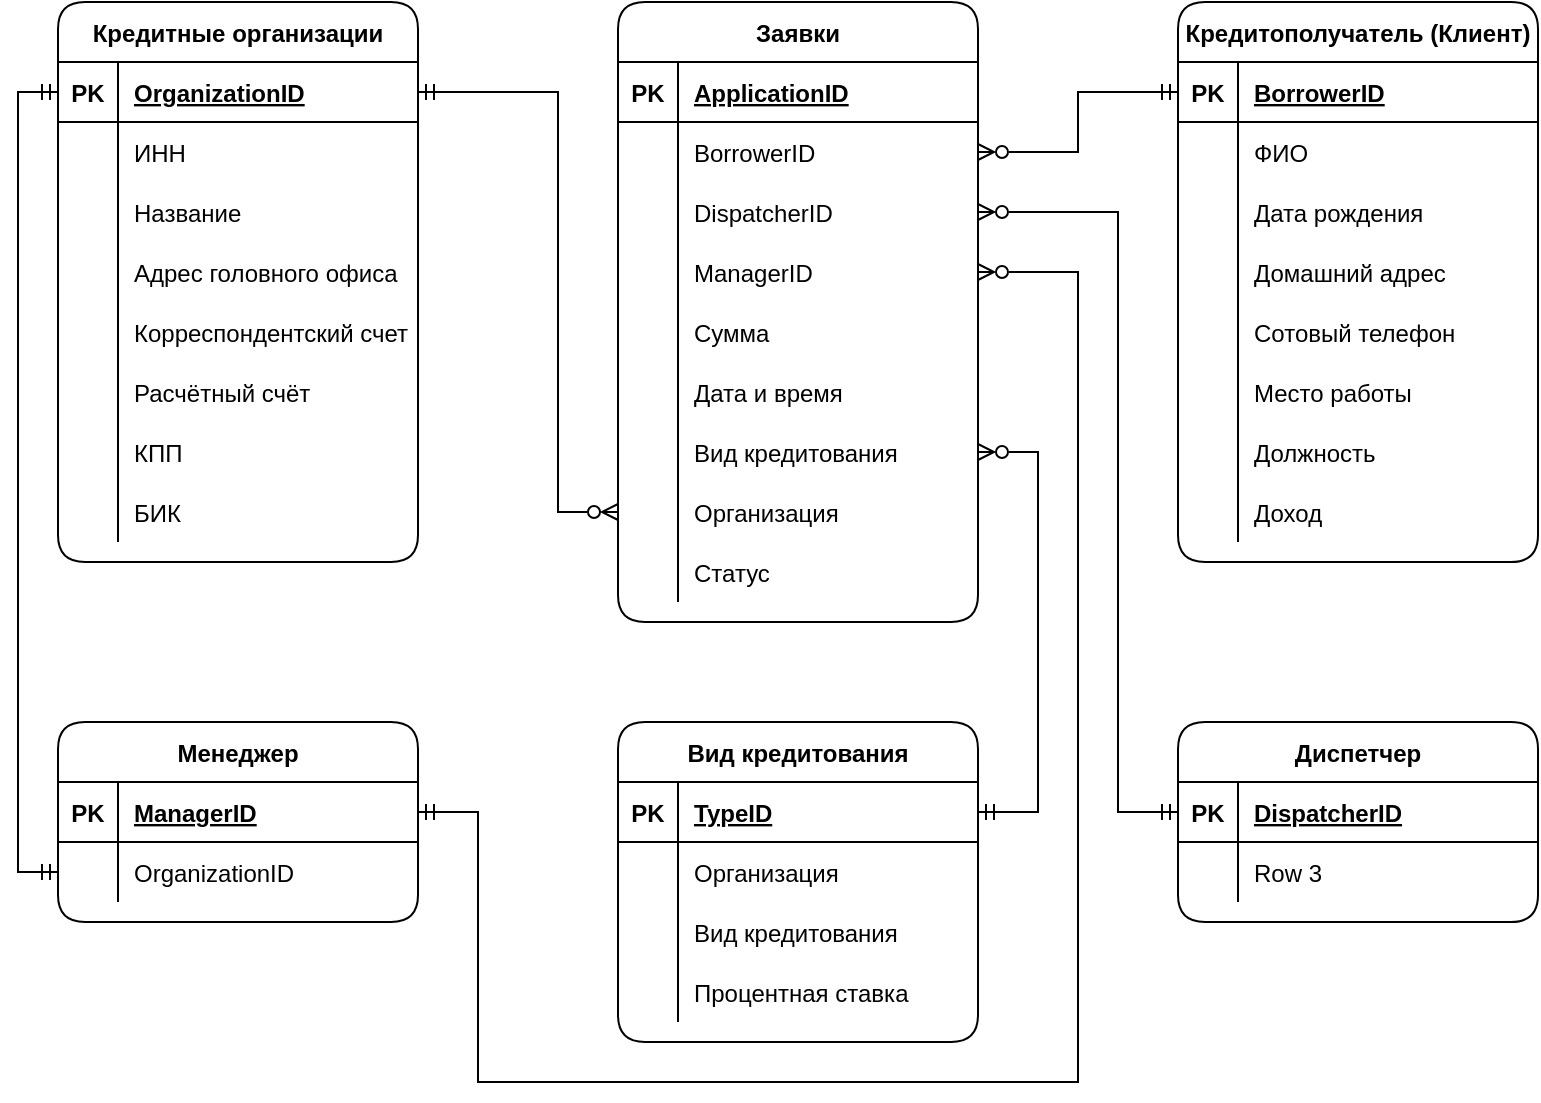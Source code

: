 <mxfile version="15.5.6" type="github">
  <diagram id="STG1CfUJH8_hACuyrtWj" name="Page-1">
    <mxGraphModel dx="1635" dy="909" grid="1" gridSize="10" guides="1" tooltips="1" connect="1" arrows="1" fold="1" page="1" pageScale="1" pageWidth="1169" pageHeight="827" math="0" shadow="0">
      <root>
        <mxCell id="0" />
        <mxCell id="1" parent="0" />
        <mxCell id="UMTiyl8Y94PRi9biplay-1" value="Кредитные организации" style="shape=table;startSize=30;container=1;collapsible=1;childLayout=tableLayout;fixedRows=1;rowLines=0;fontStyle=1;align=center;resizeLast=1;rounded=1;" parent="1" vertex="1">
          <mxGeometry x="80" y="80" width="180" height="280" as="geometry">
            <mxRectangle x="80" y="80" width="180" height="30" as="alternateBounds" />
          </mxGeometry>
        </mxCell>
        <mxCell id="UMTiyl8Y94PRi9biplay-2" value="" style="shape=partialRectangle;collapsible=0;dropTarget=0;pointerEvents=0;fillColor=none;top=0;left=0;bottom=1;right=0;points=[[0,0.5],[1,0.5]];portConstraint=eastwest;" parent="UMTiyl8Y94PRi9biplay-1" vertex="1">
          <mxGeometry y="30" width="180" height="30" as="geometry" />
        </mxCell>
        <mxCell id="UMTiyl8Y94PRi9biplay-3" value="PK" style="shape=partialRectangle;connectable=0;fillColor=none;top=0;left=0;bottom=0;right=0;fontStyle=1;overflow=hidden;" parent="UMTiyl8Y94PRi9biplay-2" vertex="1">
          <mxGeometry width="30" height="30" as="geometry">
            <mxRectangle width="30" height="30" as="alternateBounds" />
          </mxGeometry>
        </mxCell>
        <mxCell id="UMTiyl8Y94PRi9biplay-4" value="OrganizationID" style="shape=partialRectangle;connectable=0;fillColor=none;top=0;left=0;bottom=0;right=0;align=left;spacingLeft=6;fontStyle=5;overflow=hidden;" parent="UMTiyl8Y94PRi9biplay-2" vertex="1">
          <mxGeometry x="30" width="150" height="30" as="geometry">
            <mxRectangle width="150" height="30" as="alternateBounds" />
          </mxGeometry>
        </mxCell>
        <mxCell id="UMTiyl8Y94PRi9biplay-132" style="shape=partialRectangle;collapsible=0;dropTarget=0;pointerEvents=0;fillColor=none;top=0;left=0;bottom=0;right=0;points=[[0,0.5],[1,0.5]];portConstraint=eastwest;" parent="UMTiyl8Y94PRi9biplay-1" vertex="1">
          <mxGeometry y="60" width="180" height="30" as="geometry" />
        </mxCell>
        <mxCell id="UMTiyl8Y94PRi9biplay-133" style="shape=partialRectangle;connectable=0;fillColor=none;top=0;left=0;bottom=0;right=0;editable=1;overflow=hidden;" parent="UMTiyl8Y94PRi9biplay-132" vertex="1">
          <mxGeometry width="30" height="30" as="geometry">
            <mxRectangle width="30" height="30" as="alternateBounds" />
          </mxGeometry>
        </mxCell>
        <mxCell id="UMTiyl8Y94PRi9biplay-134" value="ИНН" style="shape=partialRectangle;connectable=0;fillColor=none;top=0;left=0;bottom=0;right=0;align=left;spacingLeft=6;overflow=hidden;" parent="UMTiyl8Y94PRi9biplay-132" vertex="1">
          <mxGeometry x="30" width="150" height="30" as="geometry">
            <mxRectangle width="150" height="30" as="alternateBounds" />
          </mxGeometry>
        </mxCell>
        <mxCell id="UMTiyl8Y94PRi9biplay-5" value="" style="shape=partialRectangle;collapsible=0;dropTarget=0;pointerEvents=0;fillColor=none;top=0;left=0;bottom=0;right=0;points=[[0,0.5],[1,0.5]];portConstraint=eastwest;" parent="UMTiyl8Y94PRi9biplay-1" vertex="1">
          <mxGeometry y="90" width="180" height="30" as="geometry" />
        </mxCell>
        <mxCell id="UMTiyl8Y94PRi9biplay-6" value="" style="shape=partialRectangle;connectable=0;fillColor=none;top=0;left=0;bottom=0;right=0;editable=1;overflow=hidden;" parent="UMTiyl8Y94PRi9biplay-5" vertex="1">
          <mxGeometry width="30" height="30" as="geometry">
            <mxRectangle width="30" height="30" as="alternateBounds" />
          </mxGeometry>
        </mxCell>
        <mxCell id="UMTiyl8Y94PRi9biplay-7" value="Название" style="shape=partialRectangle;connectable=0;fillColor=none;top=0;left=0;bottom=0;right=0;align=left;spacingLeft=6;overflow=hidden;" parent="UMTiyl8Y94PRi9biplay-5" vertex="1">
          <mxGeometry x="30" width="150" height="30" as="geometry">
            <mxRectangle width="150" height="30" as="alternateBounds" />
          </mxGeometry>
        </mxCell>
        <mxCell id="UMTiyl8Y94PRi9biplay-8" value="" style="shape=partialRectangle;collapsible=0;dropTarget=0;pointerEvents=0;fillColor=none;top=0;left=0;bottom=0;right=0;points=[[0,0.5],[1,0.5]];portConstraint=eastwest;" parent="UMTiyl8Y94PRi9biplay-1" vertex="1">
          <mxGeometry y="120" width="180" height="30" as="geometry" />
        </mxCell>
        <mxCell id="UMTiyl8Y94PRi9biplay-9" value="" style="shape=partialRectangle;connectable=0;fillColor=none;top=0;left=0;bottom=0;right=0;editable=1;overflow=hidden;" parent="UMTiyl8Y94PRi9biplay-8" vertex="1">
          <mxGeometry width="30" height="30" as="geometry">
            <mxRectangle width="30" height="30" as="alternateBounds" />
          </mxGeometry>
        </mxCell>
        <mxCell id="UMTiyl8Y94PRi9biplay-10" value="Адрес головного офиса" style="shape=partialRectangle;connectable=0;fillColor=none;top=0;left=0;bottom=0;right=0;align=left;spacingLeft=6;overflow=hidden;" parent="UMTiyl8Y94PRi9biplay-8" vertex="1">
          <mxGeometry x="30" width="150" height="30" as="geometry">
            <mxRectangle width="150" height="30" as="alternateBounds" />
          </mxGeometry>
        </mxCell>
        <mxCell id="UMTiyl8Y94PRi9biplay-11" value="" style="shape=partialRectangle;collapsible=0;dropTarget=0;pointerEvents=0;fillColor=none;top=0;left=0;bottom=0;right=0;points=[[0,0.5],[1,0.5]];portConstraint=eastwest;" parent="UMTiyl8Y94PRi9biplay-1" vertex="1">
          <mxGeometry y="150" width="180" height="30" as="geometry" />
        </mxCell>
        <mxCell id="UMTiyl8Y94PRi9biplay-12" value="" style="shape=partialRectangle;connectable=0;fillColor=none;top=0;left=0;bottom=0;right=0;editable=1;overflow=hidden;" parent="UMTiyl8Y94PRi9biplay-11" vertex="1">
          <mxGeometry width="30" height="30" as="geometry">
            <mxRectangle width="30" height="30" as="alternateBounds" />
          </mxGeometry>
        </mxCell>
        <mxCell id="UMTiyl8Y94PRi9biplay-13" value="Корреспондентский счет" style="shape=partialRectangle;connectable=0;fillColor=none;top=0;left=0;bottom=0;right=0;align=left;spacingLeft=6;overflow=hidden;" parent="UMTiyl8Y94PRi9biplay-11" vertex="1">
          <mxGeometry x="30" width="150" height="30" as="geometry">
            <mxRectangle width="150" height="30" as="alternateBounds" />
          </mxGeometry>
        </mxCell>
        <mxCell id="UMTiyl8Y94PRi9biplay-14" style="shape=partialRectangle;collapsible=0;dropTarget=0;pointerEvents=0;fillColor=none;top=0;left=0;bottom=0;right=0;points=[[0,0.5],[1,0.5]];portConstraint=eastwest;" parent="UMTiyl8Y94PRi9biplay-1" vertex="1">
          <mxGeometry y="180" width="180" height="30" as="geometry" />
        </mxCell>
        <mxCell id="UMTiyl8Y94PRi9biplay-15" style="shape=partialRectangle;connectable=0;fillColor=none;top=0;left=0;bottom=0;right=0;editable=1;overflow=hidden;" parent="UMTiyl8Y94PRi9biplay-14" vertex="1">
          <mxGeometry width="30" height="30" as="geometry">
            <mxRectangle width="30" height="30" as="alternateBounds" />
          </mxGeometry>
        </mxCell>
        <mxCell id="UMTiyl8Y94PRi9biplay-16" value="Расчётный счёт" style="shape=partialRectangle;connectable=0;fillColor=none;top=0;left=0;bottom=0;right=0;align=left;spacingLeft=6;overflow=hidden;" parent="UMTiyl8Y94PRi9biplay-14" vertex="1">
          <mxGeometry x="30" width="150" height="30" as="geometry">
            <mxRectangle width="150" height="30" as="alternateBounds" />
          </mxGeometry>
        </mxCell>
        <mxCell id="UMTiyl8Y94PRi9biplay-17" style="shape=partialRectangle;collapsible=0;dropTarget=0;pointerEvents=0;fillColor=none;top=0;left=0;bottom=0;right=0;points=[[0,0.5],[1,0.5]];portConstraint=eastwest;" parent="UMTiyl8Y94PRi9biplay-1" vertex="1">
          <mxGeometry y="210" width="180" height="30" as="geometry" />
        </mxCell>
        <mxCell id="UMTiyl8Y94PRi9biplay-18" style="shape=partialRectangle;connectable=0;fillColor=none;top=0;left=0;bottom=0;right=0;editable=1;overflow=hidden;" parent="UMTiyl8Y94PRi9biplay-17" vertex="1">
          <mxGeometry width="30" height="30" as="geometry">
            <mxRectangle width="30" height="30" as="alternateBounds" />
          </mxGeometry>
        </mxCell>
        <mxCell id="UMTiyl8Y94PRi9biplay-19" value="КПП" style="shape=partialRectangle;connectable=0;fillColor=none;top=0;left=0;bottom=0;right=0;align=left;spacingLeft=6;overflow=hidden;" parent="UMTiyl8Y94PRi9biplay-17" vertex="1">
          <mxGeometry x="30" width="150" height="30" as="geometry">
            <mxRectangle width="150" height="30" as="alternateBounds" />
          </mxGeometry>
        </mxCell>
        <mxCell id="UMTiyl8Y94PRi9biplay-20" style="shape=partialRectangle;collapsible=0;dropTarget=0;pointerEvents=0;fillColor=none;top=0;left=0;bottom=0;right=0;points=[[0,0.5],[1,0.5]];portConstraint=eastwest;" parent="UMTiyl8Y94PRi9biplay-1" vertex="1">
          <mxGeometry y="240" width="180" height="30" as="geometry" />
        </mxCell>
        <mxCell id="UMTiyl8Y94PRi9biplay-21" style="shape=partialRectangle;connectable=0;fillColor=none;top=0;left=0;bottom=0;right=0;editable=1;overflow=hidden;" parent="UMTiyl8Y94PRi9biplay-20" vertex="1">
          <mxGeometry width="30" height="30" as="geometry">
            <mxRectangle width="30" height="30" as="alternateBounds" />
          </mxGeometry>
        </mxCell>
        <mxCell id="UMTiyl8Y94PRi9biplay-22" value="БИК" style="shape=partialRectangle;connectable=0;fillColor=none;top=0;left=0;bottom=0;right=0;align=left;spacingLeft=6;overflow=hidden;" parent="UMTiyl8Y94PRi9biplay-20" vertex="1">
          <mxGeometry x="30" width="150" height="30" as="geometry">
            <mxRectangle width="150" height="30" as="alternateBounds" />
          </mxGeometry>
        </mxCell>
        <mxCell id="UMTiyl8Y94PRi9biplay-23" value="Вид кредитования" style="shape=table;startSize=30;container=1;collapsible=1;childLayout=tableLayout;fixedRows=1;rowLines=0;fontStyle=1;align=center;resizeLast=1;rounded=1;" parent="1" vertex="1">
          <mxGeometry x="360" y="440" width="180" height="160" as="geometry" />
        </mxCell>
        <mxCell id="UMTiyl8Y94PRi9biplay-24" value="" style="shape=partialRectangle;collapsible=0;dropTarget=0;pointerEvents=0;fillColor=none;top=0;left=0;bottom=1;right=0;points=[[0,0.5],[1,0.5]];portConstraint=eastwest;rounded=1;" parent="UMTiyl8Y94PRi9biplay-23" vertex="1">
          <mxGeometry y="30" width="180" height="30" as="geometry" />
        </mxCell>
        <mxCell id="UMTiyl8Y94PRi9biplay-25" value="PK" style="shape=partialRectangle;connectable=0;fillColor=none;top=0;left=0;bottom=0;right=0;fontStyle=1;overflow=hidden;rounded=1;" parent="UMTiyl8Y94PRi9biplay-24" vertex="1">
          <mxGeometry width="30" height="30" as="geometry">
            <mxRectangle width="30" height="30" as="alternateBounds" />
          </mxGeometry>
        </mxCell>
        <mxCell id="UMTiyl8Y94PRi9biplay-26" value="TypeID" style="shape=partialRectangle;connectable=0;fillColor=none;top=0;left=0;bottom=0;right=0;align=left;spacingLeft=6;fontStyle=5;overflow=hidden;rounded=1;" parent="UMTiyl8Y94PRi9biplay-24" vertex="1">
          <mxGeometry x="30" width="150" height="30" as="geometry">
            <mxRectangle width="150" height="30" as="alternateBounds" />
          </mxGeometry>
        </mxCell>
        <mxCell id="UMTiyl8Y94PRi9biplay-129" style="shape=partialRectangle;collapsible=0;dropTarget=0;pointerEvents=0;fillColor=none;top=0;left=0;bottom=0;right=0;points=[[0,0.5],[1,0.5]];portConstraint=eastwest;rounded=1;" parent="UMTiyl8Y94PRi9biplay-23" vertex="1">
          <mxGeometry y="60" width="180" height="30" as="geometry" />
        </mxCell>
        <mxCell id="UMTiyl8Y94PRi9biplay-130" style="shape=partialRectangle;connectable=0;fillColor=none;top=0;left=0;bottom=0;right=0;editable=1;overflow=hidden;rounded=1;" parent="UMTiyl8Y94PRi9biplay-129" vertex="1">
          <mxGeometry width="30" height="30" as="geometry">
            <mxRectangle width="30" height="30" as="alternateBounds" />
          </mxGeometry>
        </mxCell>
        <mxCell id="UMTiyl8Y94PRi9biplay-131" value="Организация" style="shape=partialRectangle;connectable=0;fillColor=none;top=0;left=0;bottom=0;right=0;align=left;spacingLeft=6;overflow=hidden;rounded=1;" parent="UMTiyl8Y94PRi9biplay-129" vertex="1">
          <mxGeometry x="30" width="150" height="30" as="geometry">
            <mxRectangle width="150" height="30" as="alternateBounds" />
          </mxGeometry>
        </mxCell>
        <mxCell id="UMTiyl8Y94PRi9biplay-27" value="" style="shape=partialRectangle;collapsible=0;dropTarget=0;pointerEvents=0;fillColor=none;top=0;left=0;bottom=0;right=0;points=[[0,0.5],[1,0.5]];portConstraint=eastwest;rounded=1;" parent="UMTiyl8Y94PRi9biplay-23" vertex="1">
          <mxGeometry y="90" width="180" height="30" as="geometry" />
        </mxCell>
        <mxCell id="UMTiyl8Y94PRi9biplay-28" value="" style="shape=partialRectangle;connectable=0;fillColor=none;top=0;left=0;bottom=0;right=0;editable=1;overflow=hidden;rounded=1;" parent="UMTiyl8Y94PRi9biplay-27" vertex="1">
          <mxGeometry width="30" height="30" as="geometry">
            <mxRectangle width="30" height="30" as="alternateBounds" />
          </mxGeometry>
        </mxCell>
        <mxCell id="UMTiyl8Y94PRi9biplay-29" value="Вид кредитования" style="shape=partialRectangle;connectable=0;fillColor=none;top=0;left=0;bottom=0;right=0;align=left;spacingLeft=6;overflow=hidden;rounded=1;" parent="UMTiyl8Y94PRi9biplay-27" vertex="1">
          <mxGeometry x="30" width="150" height="30" as="geometry">
            <mxRectangle width="150" height="30" as="alternateBounds" />
          </mxGeometry>
        </mxCell>
        <mxCell id="UMTiyl8Y94PRi9biplay-30" value="" style="shape=partialRectangle;collapsible=0;dropTarget=0;pointerEvents=0;fillColor=none;top=0;left=0;bottom=0;right=0;points=[[0,0.5],[1,0.5]];portConstraint=eastwest;rounded=1;" parent="UMTiyl8Y94PRi9biplay-23" vertex="1">
          <mxGeometry y="120" width="180" height="30" as="geometry" />
        </mxCell>
        <mxCell id="UMTiyl8Y94PRi9biplay-31" value="" style="shape=partialRectangle;connectable=0;fillColor=none;top=0;left=0;bottom=0;right=0;editable=1;overflow=hidden;rounded=1;" parent="UMTiyl8Y94PRi9biplay-30" vertex="1">
          <mxGeometry width="30" height="30" as="geometry">
            <mxRectangle width="30" height="30" as="alternateBounds" />
          </mxGeometry>
        </mxCell>
        <mxCell id="UMTiyl8Y94PRi9biplay-32" value="Процентная ставка" style="shape=partialRectangle;connectable=0;fillColor=none;top=0;left=0;bottom=0;right=0;align=left;spacingLeft=6;overflow=hidden;rounded=1;" parent="UMTiyl8Y94PRi9biplay-30" vertex="1">
          <mxGeometry x="30" width="150" height="30" as="geometry">
            <mxRectangle width="150" height="30" as="alternateBounds" />
          </mxGeometry>
        </mxCell>
        <mxCell id="UMTiyl8Y94PRi9biplay-36" value="Кредитополучатель (Клиент)" style="shape=table;startSize=30;container=1;collapsible=1;childLayout=tableLayout;fixedRows=1;rowLines=0;fontStyle=1;align=center;resizeLast=1;rounded=1;" parent="1" vertex="1">
          <mxGeometry x="640" y="80" width="180" height="280" as="geometry">
            <mxRectangle x="640" y="80" width="200" height="30" as="alternateBounds" />
          </mxGeometry>
        </mxCell>
        <mxCell id="UMTiyl8Y94PRi9biplay-37" value="" style="shape=partialRectangle;collapsible=0;dropTarget=0;pointerEvents=0;fillColor=none;top=0;left=0;bottom=1;right=0;points=[[0,0.5],[1,0.5]];portConstraint=eastwest;rounded=1;" parent="UMTiyl8Y94PRi9biplay-36" vertex="1">
          <mxGeometry y="30" width="180" height="30" as="geometry" />
        </mxCell>
        <mxCell id="UMTiyl8Y94PRi9biplay-38" value="PK" style="shape=partialRectangle;connectable=0;fillColor=none;top=0;left=0;bottom=0;right=0;fontStyle=1;overflow=hidden;rounded=1;" parent="UMTiyl8Y94PRi9biplay-37" vertex="1">
          <mxGeometry width="30" height="30" as="geometry">
            <mxRectangle width="30" height="30" as="alternateBounds" />
          </mxGeometry>
        </mxCell>
        <mxCell id="UMTiyl8Y94PRi9biplay-39" value="BorrowerID" style="shape=partialRectangle;connectable=0;fillColor=none;top=0;left=0;bottom=0;right=0;align=left;spacingLeft=6;fontStyle=5;overflow=hidden;rounded=1;" parent="UMTiyl8Y94PRi9biplay-37" vertex="1">
          <mxGeometry x="30" width="150" height="30" as="geometry">
            <mxRectangle width="150" height="30" as="alternateBounds" />
          </mxGeometry>
        </mxCell>
        <mxCell id="UMTiyl8Y94PRi9biplay-40" value="" style="shape=partialRectangle;collapsible=0;dropTarget=0;pointerEvents=0;fillColor=none;top=0;left=0;bottom=0;right=0;points=[[0,0.5],[1,0.5]];portConstraint=eastwest;rounded=1;" parent="UMTiyl8Y94PRi9biplay-36" vertex="1">
          <mxGeometry y="60" width="180" height="30" as="geometry" />
        </mxCell>
        <mxCell id="UMTiyl8Y94PRi9biplay-41" value="" style="shape=partialRectangle;connectable=0;fillColor=none;top=0;left=0;bottom=0;right=0;editable=1;overflow=hidden;rounded=1;" parent="UMTiyl8Y94PRi9biplay-40" vertex="1">
          <mxGeometry width="30" height="30" as="geometry">
            <mxRectangle width="30" height="30" as="alternateBounds" />
          </mxGeometry>
        </mxCell>
        <mxCell id="UMTiyl8Y94PRi9biplay-42" value="ФИО" style="shape=partialRectangle;connectable=0;fillColor=none;top=0;left=0;bottom=0;right=0;align=left;spacingLeft=6;overflow=hidden;rounded=1;" parent="UMTiyl8Y94PRi9biplay-40" vertex="1">
          <mxGeometry x="30" width="150" height="30" as="geometry">
            <mxRectangle width="150" height="30" as="alternateBounds" />
          </mxGeometry>
        </mxCell>
        <mxCell id="UMTiyl8Y94PRi9biplay-43" value="" style="shape=partialRectangle;collapsible=0;dropTarget=0;pointerEvents=0;fillColor=none;top=0;left=0;bottom=0;right=0;points=[[0,0.5],[1,0.5]];portConstraint=eastwest;rounded=1;" parent="UMTiyl8Y94PRi9biplay-36" vertex="1">
          <mxGeometry y="90" width="180" height="30" as="geometry" />
        </mxCell>
        <mxCell id="UMTiyl8Y94PRi9biplay-44" value="" style="shape=partialRectangle;connectable=0;fillColor=none;top=0;left=0;bottom=0;right=0;editable=1;overflow=hidden;rounded=1;" parent="UMTiyl8Y94PRi9biplay-43" vertex="1">
          <mxGeometry width="30" height="30" as="geometry">
            <mxRectangle width="30" height="30" as="alternateBounds" />
          </mxGeometry>
        </mxCell>
        <mxCell id="UMTiyl8Y94PRi9biplay-45" value="Дата рождения" style="shape=partialRectangle;connectable=0;fillColor=none;top=0;left=0;bottom=0;right=0;align=left;spacingLeft=6;overflow=hidden;rounded=1;" parent="UMTiyl8Y94PRi9biplay-43" vertex="1">
          <mxGeometry x="30" width="150" height="30" as="geometry">
            <mxRectangle width="150" height="30" as="alternateBounds" />
          </mxGeometry>
        </mxCell>
        <mxCell id="UMTiyl8Y94PRi9biplay-46" value="" style="shape=partialRectangle;collapsible=0;dropTarget=0;pointerEvents=0;fillColor=none;top=0;left=0;bottom=0;right=0;points=[[0,0.5],[1,0.5]];portConstraint=eastwest;rounded=1;" parent="UMTiyl8Y94PRi9biplay-36" vertex="1">
          <mxGeometry y="120" width="180" height="30" as="geometry" />
        </mxCell>
        <mxCell id="UMTiyl8Y94PRi9biplay-47" value="" style="shape=partialRectangle;connectable=0;fillColor=none;top=0;left=0;bottom=0;right=0;editable=1;overflow=hidden;rounded=1;" parent="UMTiyl8Y94PRi9biplay-46" vertex="1">
          <mxGeometry width="30" height="30" as="geometry">
            <mxRectangle width="30" height="30" as="alternateBounds" />
          </mxGeometry>
        </mxCell>
        <mxCell id="UMTiyl8Y94PRi9biplay-48" value="Домашний адрес" style="shape=partialRectangle;connectable=0;fillColor=none;top=0;left=0;bottom=0;right=0;align=left;spacingLeft=6;overflow=hidden;rounded=1;" parent="UMTiyl8Y94PRi9biplay-46" vertex="1">
          <mxGeometry x="30" width="150" height="30" as="geometry">
            <mxRectangle width="150" height="30" as="alternateBounds" />
          </mxGeometry>
        </mxCell>
        <mxCell id="UMTiyl8Y94PRi9biplay-91" style="shape=partialRectangle;collapsible=0;dropTarget=0;pointerEvents=0;fillColor=none;top=0;left=0;bottom=0;right=0;points=[[0,0.5],[1,0.5]];portConstraint=eastwest;rounded=1;" parent="UMTiyl8Y94PRi9biplay-36" vertex="1">
          <mxGeometry y="150" width="180" height="30" as="geometry" />
        </mxCell>
        <mxCell id="UMTiyl8Y94PRi9biplay-92" style="shape=partialRectangle;connectable=0;fillColor=none;top=0;left=0;bottom=0;right=0;editable=1;overflow=hidden;rounded=1;" parent="UMTiyl8Y94PRi9biplay-91" vertex="1">
          <mxGeometry width="30" height="30" as="geometry">
            <mxRectangle width="30" height="30" as="alternateBounds" />
          </mxGeometry>
        </mxCell>
        <mxCell id="UMTiyl8Y94PRi9biplay-93" value="Сотовый телефон" style="shape=partialRectangle;connectable=0;fillColor=none;top=0;left=0;bottom=0;right=0;align=left;spacingLeft=6;overflow=hidden;rounded=1;" parent="UMTiyl8Y94PRi9biplay-91" vertex="1">
          <mxGeometry x="30" width="150" height="30" as="geometry">
            <mxRectangle width="150" height="30" as="alternateBounds" />
          </mxGeometry>
        </mxCell>
        <mxCell id="UMTiyl8Y94PRi9biplay-94" style="shape=partialRectangle;collapsible=0;dropTarget=0;pointerEvents=0;fillColor=none;top=0;left=0;bottom=0;right=0;points=[[0,0.5],[1,0.5]];portConstraint=eastwest;rounded=1;" parent="UMTiyl8Y94PRi9biplay-36" vertex="1">
          <mxGeometry y="180" width="180" height="30" as="geometry" />
        </mxCell>
        <mxCell id="UMTiyl8Y94PRi9biplay-95" style="shape=partialRectangle;connectable=0;fillColor=none;top=0;left=0;bottom=0;right=0;editable=1;overflow=hidden;rounded=1;" parent="UMTiyl8Y94PRi9biplay-94" vertex="1">
          <mxGeometry width="30" height="30" as="geometry">
            <mxRectangle width="30" height="30" as="alternateBounds" />
          </mxGeometry>
        </mxCell>
        <mxCell id="UMTiyl8Y94PRi9biplay-96" value="Место работы" style="shape=partialRectangle;connectable=0;fillColor=none;top=0;left=0;bottom=0;right=0;align=left;spacingLeft=6;overflow=hidden;rounded=1;" parent="UMTiyl8Y94PRi9biplay-94" vertex="1">
          <mxGeometry x="30" width="150" height="30" as="geometry">
            <mxRectangle width="150" height="30" as="alternateBounds" />
          </mxGeometry>
        </mxCell>
        <mxCell id="UMTiyl8Y94PRi9biplay-97" style="shape=partialRectangle;collapsible=0;dropTarget=0;pointerEvents=0;fillColor=none;top=0;left=0;bottom=0;right=0;points=[[0,0.5],[1,0.5]];portConstraint=eastwest;rounded=1;" parent="UMTiyl8Y94PRi9biplay-36" vertex="1">
          <mxGeometry y="210" width="180" height="30" as="geometry" />
        </mxCell>
        <mxCell id="UMTiyl8Y94PRi9biplay-98" style="shape=partialRectangle;connectable=0;fillColor=none;top=0;left=0;bottom=0;right=0;editable=1;overflow=hidden;rounded=1;" parent="UMTiyl8Y94PRi9biplay-97" vertex="1">
          <mxGeometry width="30" height="30" as="geometry">
            <mxRectangle width="30" height="30" as="alternateBounds" />
          </mxGeometry>
        </mxCell>
        <mxCell id="UMTiyl8Y94PRi9biplay-99" value="Должность" style="shape=partialRectangle;connectable=0;fillColor=none;top=0;left=0;bottom=0;right=0;align=left;spacingLeft=6;overflow=hidden;rounded=1;" parent="UMTiyl8Y94PRi9biplay-97" vertex="1">
          <mxGeometry x="30" width="150" height="30" as="geometry">
            <mxRectangle width="150" height="30" as="alternateBounds" />
          </mxGeometry>
        </mxCell>
        <mxCell id="UMTiyl8Y94PRi9biplay-100" style="shape=partialRectangle;collapsible=0;dropTarget=0;pointerEvents=0;fillColor=none;top=0;left=0;bottom=0;right=0;points=[[0,0.5],[1,0.5]];portConstraint=eastwest;rounded=1;" parent="UMTiyl8Y94PRi9biplay-36" vertex="1">
          <mxGeometry y="240" width="180" height="30" as="geometry" />
        </mxCell>
        <mxCell id="UMTiyl8Y94PRi9biplay-101" style="shape=partialRectangle;connectable=0;fillColor=none;top=0;left=0;bottom=0;right=0;editable=1;overflow=hidden;rounded=1;" parent="UMTiyl8Y94PRi9biplay-100" vertex="1">
          <mxGeometry width="30" height="30" as="geometry">
            <mxRectangle width="30" height="30" as="alternateBounds" />
          </mxGeometry>
        </mxCell>
        <mxCell id="UMTiyl8Y94PRi9biplay-102" value="Доход" style="shape=partialRectangle;connectable=0;fillColor=none;top=0;left=0;bottom=0;right=0;align=left;spacingLeft=6;overflow=hidden;rounded=1;" parent="UMTiyl8Y94PRi9biplay-100" vertex="1">
          <mxGeometry x="30" width="150" height="30" as="geometry">
            <mxRectangle width="150" height="30" as="alternateBounds" />
          </mxGeometry>
        </mxCell>
        <mxCell id="UMTiyl8Y94PRi9biplay-103" value="Заявки" style="shape=table;startSize=30;container=1;collapsible=1;childLayout=tableLayout;fixedRows=1;rowLines=0;fontStyle=1;align=center;resizeLast=1;rounded=1;" parent="1" vertex="1">
          <mxGeometry x="360" y="80" width="180" height="310" as="geometry">
            <mxRectangle x="360" y="80" width="70" height="30" as="alternateBounds" />
          </mxGeometry>
        </mxCell>
        <mxCell id="UMTiyl8Y94PRi9biplay-104" value="" style="shape=partialRectangle;collapsible=0;dropTarget=0;pointerEvents=0;fillColor=none;top=0;left=0;bottom=1;right=0;points=[[0,0.5],[1,0.5]];portConstraint=eastwest;rounded=1;" parent="UMTiyl8Y94PRi9biplay-103" vertex="1">
          <mxGeometry y="30" width="180" height="30" as="geometry" />
        </mxCell>
        <mxCell id="UMTiyl8Y94PRi9biplay-105" value="PK" style="shape=partialRectangle;connectable=0;fillColor=none;top=0;left=0;bottom=0;right=0;fontStyle=1;overflow=hidden;rounded=1;" parent="UMTiyl8Y94PRi9biplay-104" vertex="1">
          <mxGeometry width="30" height="30" as="geometry">
            <mxRectangle width="30" height="30" as="alternateBounds" />
          </mxGeometry>
        </mxCell>
        <mxCell id="UMTiyl8Y94PRi9biplay-106" value="ApplicationID" style="shape=partialRectangle;connectable=0;fillColor=none;top=0;left=0;bottom=0;right=0;align=left;spacingLeft=6;fontStyle=5;overflow=hidden;rounded=1;" parent="UMTiyl8Y94PRi9biplay-104" vertex="1">
          <mxGeometry x="30" width="150" height="30" as="geometry">
            <mxRectangle width="150" height="30" as="alternateBounds" />
          </mxGeometry>
        </mxCell>
        <mxCell id="UMTiyl8Y94PRi9biplay-107" value="" style="shape=partialRectangle;collapsible=0;dropTarget=0;pointerEvents=0;fillColor=none;top=0;left=0;bottom=0;right=0;points=[[0,0.5],[1,0.5]];portConstraint=eastwest;rounded=1;" parent="UMTiyl8Y94PRi9biplay-103" vertex="1">
          <mxGeometry y="60" width="180" height="30" as="geometry" />
        </mxCell>
        <mxCell id="UMTiyl8Y94PRi9biplay-108" value="" style="shape=partialRectangle;connectable=0;fillColor=none;top=0;left=0;bottom=0;right=0;editable=1;overflow=hidden;rounded=1;" parent="UMTiyl8Y94PRi9biplay-107" vertex="1">
          <mxGeometry width="30" height="30" as="geometry">
            <mxRectangle width="30" height="30" as="alternateBounds" />
          </mxGeometry>
        </mxCell>
        <mxCell id="UMTiyl8Y94PRi9biplay-109" value="BorrowerID" style="shape=partialRectangle;connectable=0;fillColor=none;top=0;left=0;bottom=0;right=0;align=left;spacingLeft=6;overflow=hidden;rounded=1;" parent="UMTiyl8Y94PRi9biplay-107" vertex="1">
          <mxGeometry x="30" width="150" height="30" as="geometry">
            <mxRectangle width="150" height="30" as="alternateBounds" />
          </mxGeometry>
        </mxCell>
        <mxCell id="RsmyekNxW3UlLGh-AEVZ-78" style="shape=partialRectangle;collapsible=0;dropTarget=0;pointerEvents=0;fillColor=none;top=0;left=0;bottom=0;right=0;points=[[0,0.5],[1,0.5]];portConstraint=eastwest;rounded=1;" vertex="1" parent="UMTiyl8Y94PRi9biplay-103">
          <mxGeometry y="90" width="180" height="30" as="geometry" />
        </mxCell>
        <mxCell id="RsmyekNxW3UlLGh-AEVZ-79" style="shape=partialRectangle;connectable=0;fillColor=none;top=0;left=0;bottom=0;right=0;editable=1;overflow=hidden;rounded=1;" vertex="1" parent="RsmyekNxW3UlLGh-AEVZ-78">
          <mxGeometry width="30" height="30" as="geometry">
            <mxRectangle width="30" height="30" as="alternateBounds" />
          </mxGeometry>
        </mxCell>
        <mxCell id="RsmyekNxW3UlLGh-AEVZ-80" value="DispatcherID" style="shape=partialRectangle;connectable=0;fillColor=none;top=0;left=0;bottom=0;right=0;align=left;spacingLeft=6;overflow=hidden;rounded=1;" vertex="1" parent="RsmyekNxW3UlLGh-AEVZ-78">
          <mxGeometry x="30" width="150" height="30" as="geometry">
            <mxRectangle width="150" height="30" as="alternateBounds" />
          </mxGeometry>
        </mxCell>
        <mxCell id="RsmyekNxW3UlLGh-AEVZ-81" style="shape=partialRectangle;collapsible=0;dropTarget=0;pointerEvents=0;fillColor=none;top=0;left=0;bottom=0;right=0;points=[[0,0.5],[1,0.5]];portConstraint=eastwest;rounded=1;" vertex="1" parent="UMTiyl8Y94PRi9biplay-103">
          <mxGeometry y="120" width="180" height="30" as="geometry" />
        </mxCell>
        <mxCell id="RsmyekNxW3UlLGh-AEVZ-82" style="shape=partialRectangle;connectable=0;fillColor=none;top=0;left=0;bottom=0;right=0;editable=1;overflow=hidden;rounded=1;" vertex="1" parent="RsmyekNxW3UlLGh-AEVZ-81">
          <mxGeometry width="30" height="30" as="geometry">
            <mxRectangle width="30" height="30" as="alternateBounds" />
          </mxGeometry>
        </mxCell>
        <mxCell id="RsmyekNxW3UlLGh-AEVZ-83" value="ManagerID" style="shape=partialRectangle;connectable=0;fillColor=none;top=0;left=0;bottom=0;right=0;align=left;spacingLeft=6;overflow=hidden;rounded=1;" vertex="1" parent="RsmyekNxW3UlLGh-AEVZ-81">
          <mxGeometry x="30" width="150" height="30" as="geometry">
            <mxRectangle width="150" height="30" as="alternateBounds" />
          </mxGeometry>
        </mxCell>
        <mxCell id="UMTiyl8Y94PRi9biplay-110" value="" style="shape=partialRectangle;collapsible=0;dropTarget=0;pointerEvents=0;fillColor=none;top=0;left=0;bottom=0;right=0;points=[[0,0.5],[1,0.5]];portConstraint=eastwest;rounded=1;" parent="UMTiyl8Y94PRi9biplay-103" vertex="1">
          <mxGeometry y="150" width="180" height="30" as="geometry" />
        </mxCell>
        <mxCell id="UMTiyl8Y94PRi9biplay-111" value="" style="shape=partialRectangle;connectable=0;fillColor=none;top=0;left=0;bottom=0;right=0;editable=1;overflow=hidden;rounded=1;" parent="UMTiyl8Y94PRi9biplay-110" vertex="1">
          <mxGeometry width="30" height="30" as="geometry">
            <mxRectangle width="30" height="30" as="alternateBounds" />
          </mxGeometry>
        </mxCell>
        <mxCell id="UMTiyl8Y94PRi9biplay-112" value="Сумма" style="shape=partialRectangle;connectable=0;fillColor=none;top=0;left=0;bottom=0;right=0;align=left;spacingLeft=6;overflow=hidden;rounded=1;" parent="UMTiyl8Y94PRi9biplay-110" vertex="1">
          <mxGeometry x="30" width="150" height="30" as="geometry">
            <mxRectangle width="150" height="30" as="alternateBounds" />
          </mxGeometry>
        </mxCell>
        <mxCell id="UMTiyl8Y94PRi9biplay-113" value="" style="shape=partialRectangle;collapsible=0;dropTarget=0;pointerEvents=0;fillColor=none;top=0;left=0;bottom=0;right=0;points=[[0,0.5],[1,0.5]];portConstraint=eastwest;rounded=1;" parent="UMTiyl8Y94PRi9biplay-103" vertex="1">
          <mxGeometry y="180" width="180" height="30" as="geometry" />
        </mxCell>
        <mxCell id="UMTiyl8Y94PRi9biplay-114" value="" style="shape=partialRectangle;connectable=0;fillColor=none;top=0;left=0;bottom=0;right=0;editable=1;overflow=hidden;rounded=1;" parent="UMTiyl8Y94PRi9biplay-113" vertex="1">
          <mxGeometry width="30" height="30" as="geometry">
            <mxRectangle width="30" height="30" as="alternateBounds" />
          </mxGeometry>
        </mxCell>
        <mxCell id="UMTiyl8Y94PRi9biplay-115" value="Дата и время" style="shape=partialRectangle;connectable=0;fillColor=none;top=0;left=0;bottom=0;right=0;align=left;spacingLeft=6;overflow=hidden;rounded=1;" parent="UMTiyl8Y94PRi9biplay-113" vertex="1">
          <mxGeometry x="30" width="150" height="30" as="geometry">
            <mxRectangle width="150" height="30" as="alternateBounds" />
          </mxGeometry>
        </mxCell>
        <mxCell id="UMTiyl8Y94PRi9biplay-138" style="shape=partialRectangle;collapsible=0;dropTarget=0;pointerEvents=0;fillColor=none;top=0;left=0;bottom=0;right=0;points=[[0,0.5],[1,0.5]];portConstraint=eastwest;rounded=1;" parent="UMTiyl8Y94PRi9biplay-103" vertex="1">
          <mxGeometry y="210" width="180" height="30" as="geometry" />
        </mxCell>
        <mxCell id="UMTiyl8Y94PRi9biplay-139" style="shape=partialRectangle;connectable=0;fillColor=none;top=0;left=0;bottom=0;right=0;editable=1;overflow=hidden;rounded=1;" parent="UMTiyl8Y94PRi9biplay-138" vertex="1">
          <mxGeometry width="30" height="30" as="geometry">
            <mxRectangle width="30" height="30" as="alternateBounds" />
          </mxGeometry>
        </mxCell>
        <mxCell id="UMTiyl8Y94PRi9biplay-140" value="Вид кредитования" style="shape=partialRectangle;connectable=0;fillColor=none;top=0;left=0;bottom=0;right=0;align=left;spacingLeft=6;overflow=hidden;rounded=1;" parent="UMTiyl8Y94PRi9biplay-138" vertex="1">
          <mxGeometry x="30" width="150" height="30" as="geometry">
            <mxRectangle width="150" height="30" as="alternateBounds" />
          </mxGeometry>
        </mxCell>
        <mxCell id="UMTiyl8Y94PRi9biplay-135" style="shape=partialRectangle;collapsible=0;dropTarget=0;pointerEvents=0;fillColor=none;top=0;left=0;bottom=0;right=0;points=[[0,0.5],[1,0.5]];portConstraint=eastwest;rounded=1;" parent="UMTiyl8Y94PRi9biplay-103" vertex="1">
          <mxGeometry y="240" width="180" height="30" as="geometry" />
        </mxCell>
        <mxCell id="UMTiyl8Y94PRi9biplay-136" style="shape=partialRectangle;connectable=0;fillColor=none;top=0;left=0;bottom=0;right=0;editable=1;overflow=hidden;rounded=1;" parent="UMTiyl8Y94PRi9biplay-135" vertex="1">
          <mxGeometry width="30" height="30" as="geometry">
            <mxRectangle width="30" height="30" as="alternateBounds" />
          </mxGeometry>
        </mxCell>
        <mxCell id="UMTiyl8Y94PRi9biplay-137" value="Организация" style="shape=partialRectangle;connectable=0;fillColor=none;top=0;left=0;bottom=0;right=0;align=left;spacingLeft=6;overflow=hidden;rounded=1;" parent="UMTiyl8Y94PRi9biplay-135" vertex="1">
          <mxGeometry x="30" width="150" height="30" as="geometry">
            <mxRectangle width="150" height="30" as="alternateBounds" />
          </mxGeometry>
        </mxCell>
        <mxCell id="RsmyekNxW3UlLGh-AEVZ-106" style="shape=partialRectangle;collapsible=0;dropTarget=0;pointerEvents=0;fillColor=none;top=0;left=0;bottom=0;right=0;points=[[0,0.5],[1,0.5]];portConstraint=eastwest;rounded=1;" vertex="1" parent="UMTiyl8Y94PRi9biplay-103">
          <mxGeometry y="270" width="180" height="30" as="geometry" />
        </mxCell>
        <mxCell id="RsmyekNxW3UlLGh-AEVZ-107" style="shape=partialRectangle;connectable=0;fillColor=none;top=0;left=0;bottom=0;right=0;editable=1;overflow=hidden;rounded=1;" vertex="1" parent="RsmyekNxW3UlLGh-AEVZ-106">
          <mxGeometry width="30" height="30" as="geometry">
            <mxRectangle width="30" height="30" as="alternateBounds" />
          </mxGeometry>
        </mxCell>
        <mxCell id="RsmyekNxW3UlLGh-AEVZ-108" value="Статус" style="shape=partialRectangle;connectable=0;fillColor=none;top=0;left=0;bottom=0;right=0;align=left;spacingLeft=6;overflow=hidden;rounded=1;" vertex="1" parent="RsmyekNxW3UlLGh-AEVZ-106">
          <mxGeometry x="30" width="150" height="30" as="geometry">
            <mxRectangle width="150" height="30" as="alternateBounds" />
          </mxGeometry>
        </mxCell>
        <mxCell id="x0LveZxVH-40WGhfI_NN-3" style="edgeStyle=orthogonalEdgeStyle;rounded=0;orthogonalLoop=1;jettySize=auto;html=1;endArrow=ERzeroToMany;endFill=0;startArrow=ERmandOne;startFill=0;" parent="1" source="UMTiyl8Y94PRi9biplay-37" target="UMTiyl8Y94PRi9biplay-107" edge="1">
          <mxGeometry relative="1" as="geometry" />
        </mxCell>
        <mxCell id="x0LveZxVH-40WGhfI_NN-4" style="edgeStyle=orthogonalEdgeStyle;rounded=0;orthogonalLoop=1;jettySize=auto;html=1;startArrow=ERmandOne;startFill=0;endArrow=ERzeroToMany;endFill=0;" parent="1" source="UMTiyl8Y94PRi9biplay-24" target="UMTiyl8Y94PRi9biplay-138" edge="1">
          <mxGeometry relative="1" as="geometry">
            <Array as="points">
              <mxPoint x="570" y="485" />
              <mxPoint x="570" y="305" />
            </Array>
          </mxGeometry>
        </mxCell>
        <mxCell id="x0LveZxVH-40WGhfI_NN-5" style="edgeStyle=orthogonalEdgeStyle;rounded=0;orthogonalLoop=1;jettySize=auto;html=1;startArrow=ERmandOne;startFill=0;endArrow=ERzeroToMany;endFill=0;" parent="1" source="UMTiyl8Y94PRi9biplay-2" target="UMTiyl8Y94PRi9biplay-135" edge="1">
          <mxGeometry relative="1" as="geometry">
            <Array as="points">
              <mxPoint x="330" y="125" />
              <mxPoint x="330" y="335" />
            </Array>
          </mxGeometry>
        </mxCell>
        <mxCell id="RsmyekNxW3UlLGh-AEVZ-1" value="Диспетчер" style="shape=table;startSize=30;container=1;collapsible=1;childLayout=tableLayout;fixedRows=1;rowLines=0;fontStyle=1;align=center;resizeLast=1;rounded=1;sketch=0;" vertex="1" parent="1">
          <mxGeometry x="640" y="440" width="180" height="100" as="geometry" />
        </mxCell>
        <mxCell id="RsmyekNxW3UlLGh-AEVZ-2" value="" style="shape=partialRectangle;collapsible=0;dropTarget=0;pointerEvents=0;fillColor=none;top=0;left=0;bottom=1;right=0;points=[[0,0.5],[1,0.5]];portConstraint=eastwest;" vertex="1" parent="RsmyekNxW3UlLGh-AEVZ-1">
          <mxGeometry y="30" width="180" height="30" as="geometry" />
        </mxCell>
        <mxCell id="RsmyekNxW3UlLGh-AEVZ-3" value="PK" style="shape=partialRectangle;connectable=0;fillColor=none;top=0;left=0;bottom=0;right=0;fontStyle=1;overflow=hidden;" vertex="1" parent="RsmyekNxW3UlLGh-AEVZ-2">
          <mxGeometry width="30" height="30" as="geometry">
            <mxRectangle width="30" height="30" as="alternateBounds" />
          </mxGeometry>
        </mxCell>
        <mxCell id="RsmyekNxW3UlLGh-AEVZ-4" value="DispatcherID" style="shape=partialRectangle;connectable=0;fillColor=none;top=0;left=0;bottom=0;right=0;align=left;spacingLeft=6;fontStyle=5;overflow=hidden;" vertex="1" parent="RsmyekNxW3UlLGh-AEVZ-2">
          <mxGeometry x="30" width="150" height="30" as="geometry">
            <mxRectangle width="150" height="30" as="alternateBounds" />
          </mxGeometry>
        </mxCell>
        <mxCell id="RsmyekNxW3UlLGh-AEVZ-11" value="" style="shape=partialRectangle;collapsible=0;dropTarget=0;pointerEvents=0;fillColor=none;top=0;left=0;bottom=0;right=0;points=[[0,0.5],[1,0.5]];portConstraint=eastwest;" vertex="1" parent="RsmyekNxW3UlLGh-AEVZ-1">
          <mxGeometry y="60" width="180" height="30" as="geometry" />
        </mxCell>
        <mxCell id="RsmyekNxW3UlLGh-AEVZ-12" value="" style="shape=partialRectangle;connectable=0;fillColor=none;top=0;left=0;bottom=0;right=0;editable=1;overflow=hidden;" vertex="1" parent="RsmyekNxW3UlLGh-AEVZ-11">
          <mxGeometry width="30" height="30" as="geometry">
            <mxRectangle width="30" height="30" as="alternateBounds" />
          </mxGeometry>
        </mxCell>
        <mxCell id="RsmyekNxW3UlLGh-AEVZ-13" value="Row 3" style="shape=partialRectangle;connectable=0;fillColor=none;top=0;left=0;bottom=0;right=0;align=left;spacingLeft=6;overflow=hidden;" vertex="1" parent="RsmyekNxW3UlLGh-AEVZ-11">
          <mxGeometry x="30" width="150" height="30" as="geometry">
            <mxRectangle width="150" height="30" as="alternateBounds" />
          </mxGeometry>
        </mxCell>
        <mxCell id="RsmyekNxW3UlLGh-AEVZ-14" value="Менеджер" style="shape=table;startSize=30;container=1;collapsible=1;childLayout=tableLayout;fixedRows=1;rowLines=0;fontStyle=1;align=center;resizeLast=1;rounded=1;sketch=0;" vertex="1" parent="1">
          <mxGeometry x="80" y="440" width="180" height="100" as="geometry" />
        </mxCell>
        <mxCell id="RsmyekNxW3UlLGh-AEVZ-15" value="" style="shape=partialRectangle;collapsible=0;dropTarget=0;pointerEvents=0;fillColor=none;top=0;left=0;bottom=1;right=0;points=[[0,0.5],[1,0.5]];portConstraint=eastwest;" vertex="1" parent="RsmyekNxW3UlLGh-AEVZ-14">
          <mxGeometry y="30" width="180" height="30" as="geometry" />
        </mxCell>
        <mxCell id="RsmyekNxW3UlLGh-AEVZ-16" value="PK" style="shape=partialRectangle;connectable=0;fillColor=none;top=0;left=0;bottom=0;right=0;fontStyle=1;overflow=hidden;" vertex="1" parent="RsmyekNxW3UlLGh-AEVZ-15">
          <mxGeometry width="30" height="30" as="geometry">
            <mxRectangle width="30" height="30" as="alternateBounds" />
          </mxGeometry>
        </mxCell>
        <mxCell id="RsmyekNxW3UlLGh-AEVZ-17" value="ManagerID" style="shape=partialRectangle;connectable=0;fillColor=none;top=0;left=0;bottom=0;right=0;align=left;spacingLeft=6;fontStyle=5;overflow=hidden;" vertex="1" parent="RsmyekNxW3UlLGh-AEVZ-15">
          <mxGeometry x="30" width="150" height="30" as="geometry">
            <mxRectangle width="150" height="30" as="alternateBounds" />
          </mxGeometry>
        </mxCell>
        <mxCell id="RsmyekNxW3UlLGh-AEVZ-21" value="" style="shape=partialRectangle;collapsible=0;dropTarget=0;pointerEvents=0;fillColor=none;top=0;left=0;bottom=0;right=0;points=[[0,0.5],[1,0.5]];portConstraint=eastwest;" vertex="1" parent="RsmyekNxW3UlLGh-AEVZ-14">
          <mxGeometry y="60" width="180" height="30" as="geometry" />
        </mxCell>
        <mxCell id="RsmyekNxW3UlLGh-AEVZ-22" value="" style="shape=partialRectangle;connectable=0;fillColor=none;top=0;left=0;bottom=0;right=0;editable=1;overflow=hidden;" vertex="1" parent="RsmyekNxW3UlLGh-AEVZ-21">
          <mxGeometry width="30" height="30" as="geometry">
            <mxRectangle width="30" height="30" as="alternateBounds" />
          </mxGeometry>
        </mxCell>
        <mxCell id="RsmyekNxW3UlLGh-AEVZ-23" value="OrganizationID" style="shape=partialRectangle;connectable=0;fillColor=none;top=0;left=0;bottom=0;right=0;align=left;spacingLeft=6;overflow=hidden;" vertex="1" parent="RsmyekNxW3UlLGh-AEVZ-21">
          <mxGeometry x="30" width="150" height="30" as="geometry">
            <mxRectangle width="150" height="30" as="alternateBounds" />
          </mxGeometry>
        </mxCell>
        <mxCell id="RsmyekNxW3UlLGh-AEVZ-99" style="edgeStyle=orthogonalEdgeStyle;rounded=0;orthogonalLoop=1;jettySize=auto;html=1;startArrow=ERmandOne;startFill=0;endArrow=ERzeroToMany;endFill=0;" edge="1" parent="1" source="RsmyekNxW3UlLGh-AEVZ-15" target="RsmyekNxW3UlLGh-AEVZ-81">
          <mxGeometry relative="1" as="geometry">
            <Array as="points">
              <mxPoint x="290" y="485" />
              <mxPoint x="290" y="620" />
              <mxPoint x="590" y="620" />
              <mxPoint x="590" y="215" />
            </Array>
          </mxGeometry>
        </mxCell>
        <mxCell id="RsmyekNxW3UlLGh-AEVZ-100" style="edgeStyle=orthogonalEdgeStyle;rounded=0;orthogonalLoop=1;jettySize=auto;html=1;startArrow=ERmandOne;startFill=0;endArrow=ERzeroToMany;endFill=0;" edge="1" parent="1" source="RsmyekNxW3UlLGh-AEVZ-2" target="RsmyekNxW3UlLGh-AEVZ-78">
          <mxGeometry relative="1" as="geometry">
            <Array as="points">
              <mxPoint x="610" y="485" />
              <mxPoint x="610" y="185" />
            </Array>
          </mxGeometry>
        </mxCell>
        <mxCell id="RsmyekNxW3UlLGh-AEVZ-104" style="edgeStyle=orthogonalEdgeStyle;rounded=0;orthogonalLoop=1;jettySize=auto;html=1;" edge="1" parent="1" source="RsmyekNxW3UlLGh-AEVZ-15" target="RsmyekNxW3UlLGh-AEVZ-101">
          <mxGeometry relative="1" as="geometry">
            <Array as="points">
              <mxPoint x="40" y="485" />
              <mxPoint x="40" y="155" />
            </Array>
          </mxGeometry>
        </mxCell>
        <mxCell id="RsmyekNxW3UlLGh-AEVZ-105" style="edgeStyle=orthogonalEdgeStyle;rounded=0;orthogonalLoop=1;jettySize=auto;html=1;startArrow=ERmandOne;startFill=0;endArrow=ERmandOne;endFill=0;" edge="1" parent="1" source="UMTiyl8Y94PRi9biplay-2" target="RsmyekNxW3UlLGh-AEVZ-21">
          <mxGeometry relative="1" as="geometry">
            <Array as="points">
              <mxPoint x="60" y="125" />
              <mxPoint x="60" y="515" />
            </Array>
          </mxGeometry>
        </mxCell>
      </root>
    </mxGraphModel>
  </diagram>
</mxfile>
